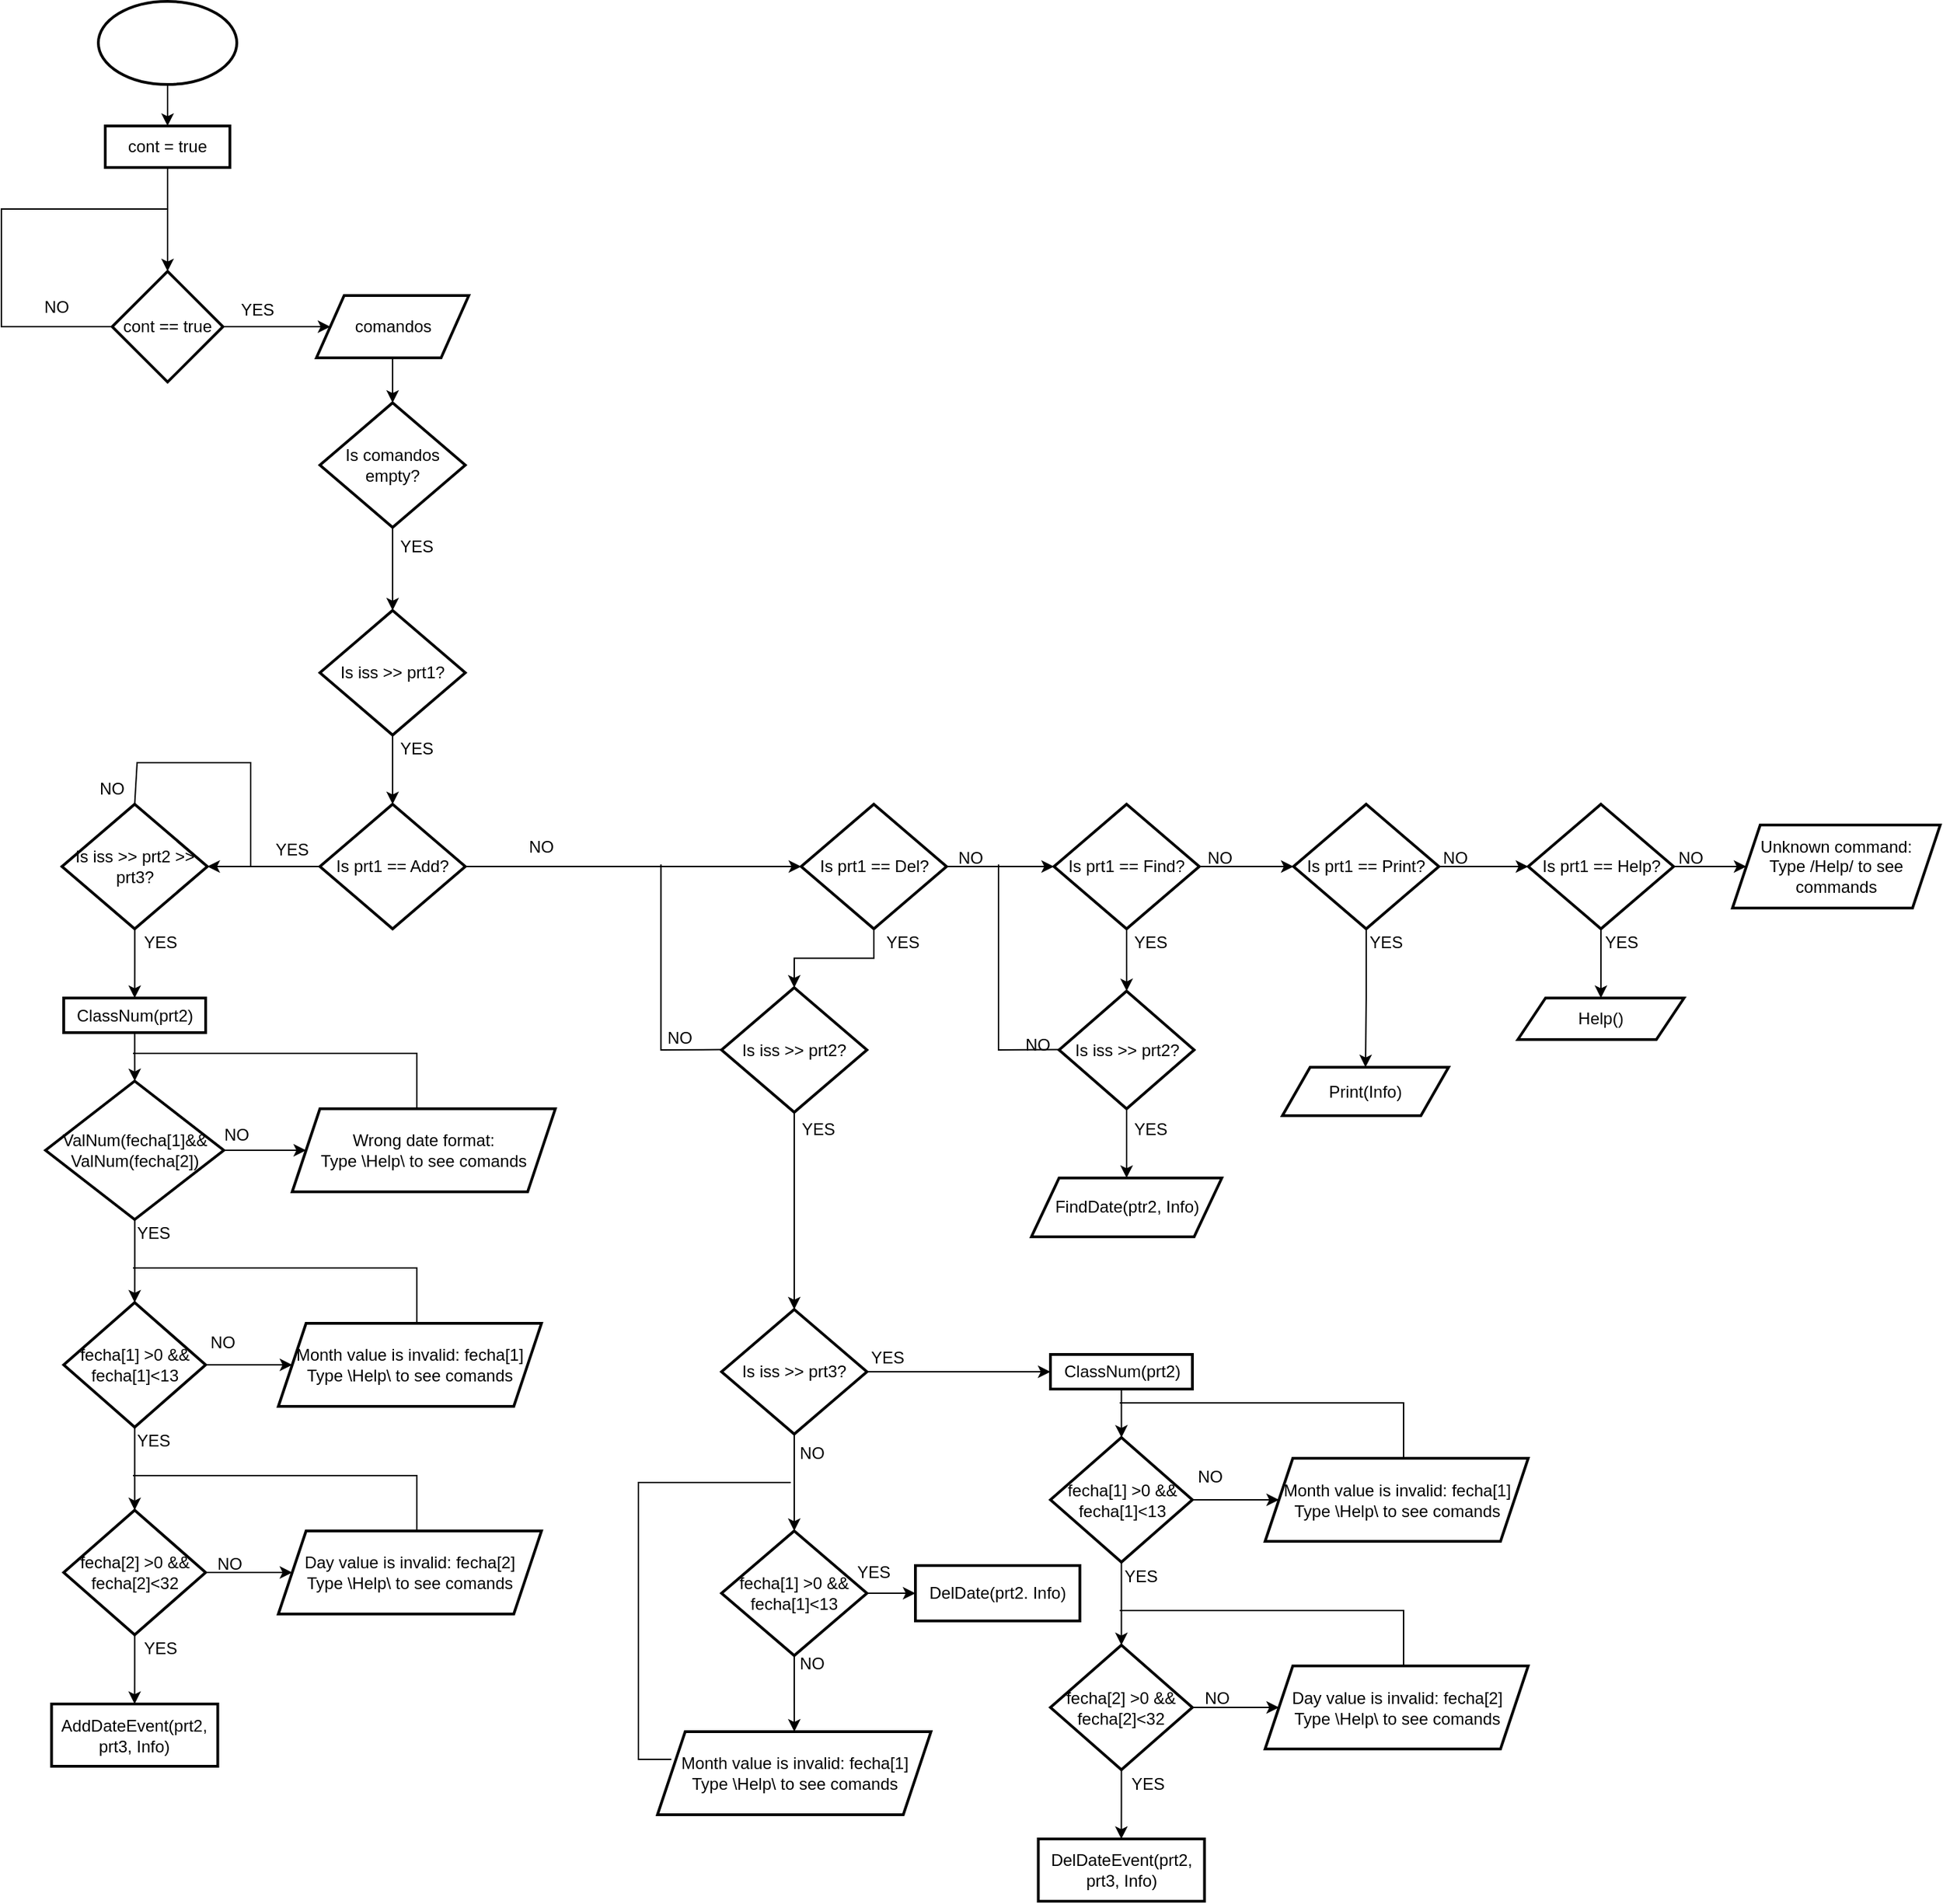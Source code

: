 <mxfile version="24.5.2" type="github">
  <diagram name="Page-1" id="Fae1B0_O_gv1HEavV2QD">
    <mxGraphModel dx="805" dy="651" grid="1" gridSize="10" guides="1" tooltips="1" connect="1" arrows="1" fold="1" page="1" pageScale="1" pageWidth="850" pageHeight="1100" math="0" shadow="0">
      <root>
        <mxCell id="0" />
        <mxCell id="1" parent="0" />
        <mxCell id="jQ9SDy4knth5sN6CVF_G-5" value="" style="edgeStyle=orthogonalEdgeStyle;rounded=0;orthogonalLoop=1;jettySize=auto;html=1;" edge="1" parent="1" source="jQ9SDy4knth5sN6CVF_G-1" target="jQ9SDy4knth5sN6CVF_G-4">
          <mxGeometry relative="1" as="geometry" />
        </mxCell>
        <mxCell id="jQ9SDy4knth5sN6CVF_G-1" value="" style="strokeWidth=2;html=1;shape=mxgraph.flowchart.start_1;whiteSpace=wrap;" vertex="1" parent="1">
          <mxGeometry x="360" y="30" width="100" height="60" as="geometry" />
        </mxCell>
        <mxCell id="jQ9SDy4knth5sN6CVF_G-7" value="" style="edgeStyle=orthogonalEdgeStyle;rounded=0;orthogonalLoop=1;jettySize=auto;html=1;" edge="1" parent="1" source="jQ9SDy4knth5sN6CVF_G-4" target="jQ9SDy4knth5sN6CVF_G-6">
          <mxGeometry relative="1" as="geometry" />
        </mxCell>
        <mxCell id="jQ9SDy4knth5sN6CVF_G-4" value="cont = true" style="whiteSpace=wrap;html=1;strokeWidth=2;" vertex="1" parent="1">
          <mxGeometry x="365" y="120" width="90" height="30" as="geometry" />
        </mxCell>
        <mxCell id="jQ9SDy4knth5sN6CVF_G-11" value="" style="edgeStyle=orthogonalEdgeStyle;rounded=0;orthogonalLoop=1;jettySize=auto;html=1;" edge="1" parent="1" source="jQ9SDy4knth5sN6CVF_G-6" target="jQ9SDy4knth5sN6CVF_G-10">
          <mxGeometry relative="1" as="geometry" />
        </mxCell>
        <mxCell id="jQ9SDy4knth5sN6CVF_G-6" value="cont == true" style="rhombus;whiteSpace=wrap;html=1;strokeWidth=2;" vertex="1" parent="1">
          <mxGeometry x="370" y="225" width="80" height="80" as="geometry" />
        </mxCell>
        <mxCell id="jQ9SDy4knth5sN6CVF_G-19" value="" style="edgeStyle=orthogonalEdgeStyle;rounded=0;orthogonalLoop=1;jettySize=auto;html=1;" edge="1" parent="1" source="jQ9SDy4knth5sN6CVF_G-10" target="jQ9SDy4knth5sN6CVF_G-18">
          <mxGeometry relative="1" as="geometry" />
        </mxCell>
        <mxCell id="jQ9SDy4knth5sN6CVF_G-10" value="comandos" style="shape=parallelogram;perimeter=parallelogramPerimeter;whiteSpace=wrap;html=1;fixedSize=1;strokeWidth=2;" vertex="1" parent="1">
          <mxGeometry x="517.5" y="242.5" width="110" height="45" as="geometry" />
        </mxCell>
        <mxCell id="jQ9SDy4knth5sN6CVF_G-12" value="YES" style="text;html=1;align=center;verticalAlign=middle;whiteSpace=wrap;rounded=0;" vertex="1" parent="1">
          <mxGeometry x="455" y="242.5" width="40" height="20" as="geometry" />
        </mxCell>
        <mxCell id="jQ9SDy4knth5sN6CVF_G-14" value="NO" style="text;html=1;align=center;verticalAlign=middle;whiteSpace=wrap;rounded=0;" vertex="1" parent="1">
          <mxGeometry x="300" y="242.5" width="60" height="17.5" as="geometry" />
        </mxCell>
        <mxCell id="jQ9SDy4knth5sN6CVF_G-23" value="" style="edgeStyle=orthogonalEdgeStyle;rounded=0;orthogonalLoop=1;jettySize=auto;html=1;" edge="1" parent="1" source="jQ9SDy4knth5sN6CVF_G-18" target="jQ9SDy4knth5sN6CVF_G-22">
          <mxGeometry relative="1" as="geometry" />
        </mxCell>
        <mxCell id="jQ9SDy4knth5sN6CVF_G-18" value="Is comandos empty?" style="rhombus;whiteSpace=wrap;html=1;strokeWidth=2;" vertex="1" parent="1">
          <mxGeometry x="520" y="320" width="105" height="90" as="geometry" />
        </mxCell>
        <mxCell id="jQ9SDy4knth5sN6CVF_G-32" value="" style="edgeStyle=orthogonalEdgeStyle;rounded=0;orthogonalLoop=1;jettySize=auto;html=1;" edge="1" parent="1" source="jQ9SDy4knth5sN6CVF_G-22" target="jQ9SDy4knth5sN6CVF_G-31">
          <mxGeometry relative="1" as="geometry" />
        </mxCell>
        <mxCell id="jQ9SDy4knth5sN6CVF_G-22" value="Is iss &amp;gt;&amp;gt; prt1?" style="rhombus;whiteSpace=wrap;html=1;strokeWidth=2;" vertex="1" parent="1">
          <mxGeometry x="520" y="470" width="105" height="90" as="geometry" />
        </mxCell>
        <mxCell id="jQ9SDy4knth5sN6CVF_G-24" value="YES" style="text;html=1;align=center;verticalAlign=middle;whiteSpace=wrap;rounded=0;" vertex="1" parent="1">
          <mxGeometry x="570" y="560" width="40" height="20" as="geometry" />
        </mxCell>
        <mxCell id="jQ9SDy4knth5sN6CVF_G-25" value="YES" style="text;html=1;align=center;verticalAlign=middle;whiteSpace=wrap;rounded=0;" vertex="1" parent="1">
          <mxGeometry x="570" y="410" width="40" height="27.5" as="geometry" />
        </mxCell>
        <mxCell id="jQ9SDy4knth5sN6CVF_G-26" value="NO" style="text;html=1;align=center;verticalAlign=middle;whiteSpace=wrap;rounded=0;" vertex="1" parent="1">
          <mxGeometry x="1480" y="640" width="60" height="17.5" as="geometry" />
        </mxCell>
        <mxCell id="jQ9SDy4knth5sN6CVF_G-27" value="NO" style="text;html=1;align=center;verticalAlign=middle;whiteSpace=wrap;rounded=0;" vertex="1" parent="1">
          <mxGeometry x="650" y="632.5" width="60" height="17.5" as="geometry" />
        </mxCell>
        <mxCell id="jQ9SDy4knth5sN6CVF_G-34" value="" style="edgeStyle=orthogonalEdgeStyle;rounded=0;orthogonalLoop=1;jettySize=auto;html=1;" edge="1" parent="1" source="jQ9SDy4knth5sN6CVF_G-31" target="jQ9SDy4knth5sN6CVF_G-33">
          <mxGeometry relative="1" as="geometry" />
        </mxCell>
        <mxCell id="jQ9SDy4knth5sN6CVF_G-67" value="" style="edgeStyle=orthogonalEdgeStyle;rounded=0;orthogonalLoop=1;jettySize=auto;html=1;" edge="1" parent="1" source="jQ9SDy4knth5sN6CVF_G-31" target="jQ9SDy4knth5sN6CVF_G-66">
          <mxGeometry relative="1" as="geometry" />
        </mxCell>
        <mxCell id="jQ9SDy4knth5sN6CVF_G-31" value="Is prt1 == Add?" style="rhombus;whiteSpace=wrap;html=1;strokeWidth=2;" vertex="1" parent="1">
          <mxGeometry x="520" y="610" width="105" height="90" as="geometry" />
        </mxCell>
        <mxCell id="jQ9SDy4knth5sN6CVF_G-36" value="" style="edgeStyle=orthogonalEdgeStyle;rounded=0;orthogonalLoop=1;jettySize=auto;html=1;" edge="1" parent="1" source="jQ9SDy4knth5sN6CVF_G-33" target="jQ9SDy4knth5sN6CVF_G-35">
          <mxGeometry relative="1" as="geometry" />
        </mxCell>
        <mxCell id="jQ9SDy4knth5sN6CVF_G-110" style="edgeStyle=orthogonalEdgeStyle;rounded=0;orthogonalLoop=1;jettySize=auto;html=1;entryX=0.5;entryY=0;entryDx=0;entryDy=0;" edge="1" parent="1" source="jQ9SDy4knth5sN6CVF_G-33" target="jQ9SDy4knth5sN6CVF_G-109">
          <mxGeometry relative="1" as="geometry" />
        </mxCell>
        <mxCell id="jQ9SDy4knth5sN6CVF_G-33" value="Is prt1 == Del?" style="rhombus;whiteSpace=wrap;html=1;strokeWidth=2;" vertex="1" parent="1">
          <mxGeometry x="867.5" y="610" width="105" height="90" as="geometry" />
        </mxCell>
        <mxCell id="jQ9SDy4knth5sN6CVF_G-38" value="" style="edgeStyle=orthogonalEdgeStyle;rounded=0;orthogonalLoop=1;jettySize=auto;html=1;" edge="1" parent="1" source="jQ9SDy4knth5sN6CVF_G-35" target="jQ9SDy4knth5sN6CVF_G-37">
          <mxGeometry relative="1" as="geometry" />
        </mxCell>
        <mxCell id="jQ9SDy4knth5sN6CVF_G-47" value="" style="edgeStyle=orthogonalEdgeStyle;rounded=0;orthogonalLoop=1;jettySize=auto;html=1;" edge="1" parent="1" source="jQ9SDy4knth5sN6CVF_G-35" target="jQ9SDy4knth5sN6CVF_G-46">
          <mxGeometry relative="1" as="geometry" />
        </mxCell>
        <mxCell id="jQ9SDy4knth5sN6CVF_G-35" value="Is prt1 == Find?" style="rhombus;whiteSpace=wrap;html=1;strokeWidth=2;" vertex="1" parent="1">
          <mxGeometry x="1050" y="610" width="105" height="90" as="geometry" />
        </mxCell>
        <mxCell id="jQ9SDy4knth5sN6CVF_G-40" value="" style="edgeStyle=orthogonalEdgeStyle;rounded=0;orthogonalLoop=1;jettySize=auto;html=1;" edge="1" parent="1" source="jQ9SDy4knth5sN6CVF_G-37" target="jQ9SDy4knth5sN6CVF_G-39">
          <mxGeometry relative="1" as="geometry" />
        </mxCell>
        <mxCell id="jQ9SDy4knth5sN6CVF_G-54" value="" style="edgeStyle=orthogonalEdgeStyle;rounded=0;orthogonalLoop=1;jettySize=auto;html=1;" edge="1" parent="1" source="jQ9SDy4knth5sN6CVF_G-37" target="jQ9SDy4knth5sN6CVF_G-53">
          <mxGeometry relative="1" as="geometry" />
        </mxCell>
        <mxCell id="jQ9SDy4knth5sN6CVF_G-37" value="Is prt1 == Print?" style="rhombus;whiteSpace=wrap;html=1;strokeWidth=2;" vertex="1" parent="1">
          <mxGeometry x="1223" y="610" width="105" height="90" as="geometry" />
        </mxCell>
        <mxCell id="jQ9SDy4knth5sN6CVF_G-44" value="" style="edgeStyle=orthogonalEdgeStyle;rounded=0;orthogonalLoop=1;jettySize=auto;html=1;" edge="1" parent="1" source="jQ9SDy4knth5sN6CVF_G-39" target="jQ9SDy4knth5sN6CVF_G-43">
          <mxGeometry relative="1" as="geometry" />
        </mxCell>
        <mxCell id="jQ9SDy4knth5sN6CVF_G-56" value="" style="edgeStyle=orthogonalEdgeStyle;rounded=0;orthogonalLoop=1;jettySize=auto;html=1;" edge="1" parent="1" source="jQ9SDy4knth5sN6CVF_G-39" target="jQ9SDy4knth5sN6CVF_G-55">
          <mxGeometry relative="1" as="geometry" />
        </mxCell>
        <mxCell id="jQ9SDy4knth5sN6CVF_G-39" value="Is prt1 == Help?" style="rhombus;whiteSpace=wrap;html=1;strokeWidth=2;" vertex="1" parent="1">
          <mxGeometry x="1392.5" y="610" width="105" height="90" as="geometry" />
        </mxCell>
        <mxCell id="jQ9SDy4knth5sN6CVF_G-43" value="Unknown command:&lt;div&gt;Type /Help/ to see commands&lt;/div&gt;" style="shape=parallelogram;perimeter=parallelogramPerimeter;whiteSpace=wrap;html=1;fixedSize=1;strokeWidth=2;" vertex="1" parent="1">
          <mxGeometry x="1540" y="625" width="150" height="60" as="geometry" />
        </mxCell>
        <mxCell id="jQ9SDy4knth5sN6CVF_G-49" value="" style="edgeStyle=orthogonalEdgeStyle;rounded=0;orthogonalLoop=1;jettySize=auto;html=1;" edge="1" parent="1" source="jQ9SDy4knth5sN6CVF_G-46" target="jQ9SDy4knth5sN6CVF_G-48">
          <mxGeometry relative="1" as="geometry" />
        </mxCell>
        <mxCell id="jQ9SDy4knth5sN6CVF_G-46" value="Is iss &amp;gt;&amp;gt; prt2?" style="rhombus;whiteSpace=wrap;html=1;strokeWidth=2;" vertex="1" parent="1">
          <mxGeometry x="1053.75" y="745" width="97.5" height="85" as="geometry" />
        </mxCell>
        <mxCell id="jQ9SDy4knth5sN6CVF_G-48" value="FindDate(ptr2, Info)" style="shape=parallelogram;perimeter=parallelogramPerimeter;whiteSpace=wrap;html=1;fixedSize=1;strokeWidth=2;" vertex="1" parent="1">
          <mxGeometry x="1033.75" y="880" width="137.5" height="42.5" as="geometry" />
        </mxCell>
        <mxCell id="jQ9SDy4knth5sN6CVF_G-53" value="Print(Info)" style="shape=parallelogram;perimeter=parallelogramPerimeter;whiteSpace=wrap;html=1;fixedSize=1;strokeWidth=2;" vertex="1" parent="1">
          <mxGeometry x="1215" y="800" width="120" height="35" as="geometry" />
        </mxCell>
        <mxCell id="jQ9SDy4knth5sN6CVF_G-55" value="Help()" style="shape=parallelogram;perimeter=parallelogramPerimeter;whiteSpace=wrap;html=1;fixedSize=1;strokeWidth=2;" vertex="1" parent="1">
          <mxGeometry x="1385" y="750" width="120" height="30" as="geometry" />
        </mxCell>
        <mxCell id="jQ9SDy4knth5sN6CVF_G-57" value="NO" style="text;html=1;align=center;verticalAlign=middle;whiteSpace=wrap;rounded=0;" vertex="1" parent="1">
          <mxGeometry x="1310" y="640" width="60" height="17.5" as="geometry" />
        </mxCell>
        <mxCell id="jQ9SDy4knth5sN6CVF_G-58" value="NO" style="text;html=1;align=center;verticalAlign=middle;whiteSpace=wrap;rounded=0;" vertex="1" parent="1">
          <mxGeometry x="1022.5" y="770" width="31.25" height="27.5" as="geometry" />
        </mxCell>
        <mxCell id="jQ9SDy4knth5sN6CVF_G-59" value="NO" style="text;html=1;align=center;verticalAlign=middle;whiteSpace=wrap;rounded=0;" vertex="1" parent="1">
          <mxGeometry x="1140" y="640" width="60" height="17.5" as="geometry" />
        </mxCell>
        <mxCell id="jQ9SDy4knth5sN6CVF_G-60" value="NO" style="text;html=1;align=center;verticalAlign=middle;whiteSpace=wrap;rounded=0;" vertex="1" parent="1">
          <mxGeometry x="960" y="640" width="60" height="17.5" as="geometry" />
        </mxCell>
        <mxCell id="jQ9SDy4knth5sN6CVF_G-74" value="" style="edgeStyle=orthogonalEdgeStyle;rounded=0;orthogonalLoop=1;jettySize=auto;html=1;" edge="1" parent="1" source="jQ9SDy4knth5sN6CVF_G-66" target="jQ9SDy4knth5sN6CVF_G-73">
          <mxGeometry relative="1" as="geometry" />
        </mxCell>
        <mxCell id="jQ9SDy4knth5sN6CVF_G-66" value="Is iss &amp;gt;&amp;gt; prt2 &amp;gt;&amp;gt; prt3?" style="rhombus;whiteSpace=wrap;html=1;strokeWidth=2;" vertex="1" parent="1">
          <mxGeometry x="333.75" y="610" width="105" height="90" as="geometry" />
        </mxCell>
        <mxCell id="jQ9SDy4knth5sN6CVF_G-68" value="YES" style="text;html=1;align=center;verticalAlign=middle;whiteSpace=wrap;rounded=0;" vertex="1" parent="1">
          <mxGeometry x="380" y="910" width="40" height="20" as="geometry" />
        </mxCell>
        <mxCell id="jQ9SDy4knth5sN6CVF_G-69" value="YES" style="text;html=1;align=center;verticalAlign=middle;whiteSpace=wrap;rounded=0;" vertex="1" parent="1">
          <mxGeometry x="480" y="632.5" width="40" height="20" as="geometry" />
        </mxCell>
        <mxCell id="jQ9SDy4knth5sN6CVF_G-70" value="YES" style="text;html=1;align=center;verticalAlign=middle;whiteSpace=wrap;rounded=0;" vertex="1" parent="1">
          <mxGeometry x="385" y="700" width="40" height="20" as="geometry" />
        </mxCell>
        <mxCell id="jQ9SDy4knth5sN6CVF_G-81" value="" style="edgeStyle=orthogonalEdgeStyle;rounded=0;orthogonalLoop=1;jettySize=auto;html=1;" edge="1" parent="1" source="jQ9SDy4knth5sN6CVF_G-73" target="jQ9SDy4knth5sN6CVF_G-80">
          <mxGeometry relative="1" as="geometry" />
        </mxCell>
        <mxCell id="jQ9SDy4knth5sN6CVF_G-73" value="ClassNum(prt2)" style="whiteSpace=wrap;html=1;strokeWidth=2;" vertex="1" parent="1">
          <mxGeometry x="335" y="750" width="102.5" height="25" as="geometry" />
        </mxCell>
        <mxCell id="jQ9SDy4knth5sN6CVF_G-76" value="" style="endArrow=none;html=1;rounded=0;exitX=0.5;exitY=0;exitDx=0;exitDy=0;" edge="1" parent="1" source="jQ9SDy4knth5sN6CVF_G-66">
          <mxGeometry width="50" height="50" relative="1" as="geometry">
            <mxPoint x="390" y="600" as="sourcePoint" />
            <mxPoint x="470" y="655" as="targetPoint" />
            <Array as="points">
              <mxPoint x="388" y="580" />
              <mxPoint x="470" y="580" />
            </Array>
          </mxGeometry>
        </mxCell>
        <mxCell id="jQ9SDy4knth5sN6CVF_G-77" value="NO" style="text;html=1;align=center;verticalAlign=middle;whiteSpace=wrap;rounded=0;" vertex="1" parent="1">
          <mxGeometry x="420" y="990" width="60" height="17.5" as="geometry" />
        </mxCell>
        <mxCell id="jQ9SDy4knth5sN6CVF_G-78" value="NO" style="text;html=1;align=center;verticalAlign=middle;whiteSpace=wrap;rounded=0;" vertex="1" parent="1">
          <mxGeometry x="430" y="840" width="60" height="17.5" as="geometry" />
        </mxCell>
        <mxCell id="jQ9SDy4knth5sN6CVF_G-79" value="NO" style="text;html=1;align=center;verticalAlign=middle;whiteSpace=wrap;rounded=0;" vertex="1" parent="1">
          <mxGeometry x="340" y="590" width="60" height="17.5" as="geometry" />
        </mxCell>
        <mxCell id="jQ9SDy4knth5sN6CVF_G-83" value="" style="edgeStyle=orthogonalEdgeStyle;rounded=0;orthogonalLoop=1;jettySize=auto;html=1;" edge="1" parent="1" source="jQ9SDy4knth5sN6CVF_G-80" target="jQ9SDy4knth5sN6CVF_G-82">
          <mxGeometry relative="1" as="geometry" />
        </mxCell>
        <mxCell id="jQ9SDy4knth5sN6CVF_G-91" value="" style="edgeStyle=orthogonalEdgeStyle;rounded=0;orthogonalLoop=1;jettySize=auto;html=1;" edge="1" parent="1" source="jQ9SDy4knth5sN6CVF_G-80" target="jQ9SDy4knth5sN6CVF_G-90">
          <mxGeometry relative="1" as="geometry" />
        </mxCell>
        <mxCell id="jQ9SDy4knth5sN6CVF_G-80" value="ValNum(fecha[1]&lt;span style=&quot;background-color: initial;&quot;&gt;&amp;amp;&amp;amp;&lt;/span&gt;&lt;div&gt;ValNum(fecha[2])&lt;/div&gt;" style="rhombus;whiteSpace=wrap;html=1;strokeWidth=2;" vertex="1" parent="1">
          <mxGeometry x="321.87" y="810" width="128.75" height="100" as="geometry" />
        </mxCell>
        <mxCell id="jQ9SDy4knth5sN6CVF_G-87" value="" style="edgeStyle=orthogonalEdgeStyle;rounded=0;orthogonalLoop=1;jettySize=auto;html=1;" edge="1" parent="1" source="jQ9SDy4knth5sN6CVF_G-82" target="jQ9SDy4knth5sN6CVF_G-86">
          <mxGeometry relative="1" as="geometry" />
        </mxCell>
        <mxCell id="jQ9SDy4knth5sN6CVF_G-96" style="edgeStyle=orthogonalEdgeStyle;rounded=0;orthogonalLoop=1;jettySize=auto;html=1;" edge="1" parent="1" source="jQ9SDy4knth5sN6CVF_G-82" target="jQ9SDy4knth5sN6CVF_G-93">
          <mxGeometry relative="1" as="geometry" />
        </mxCell>
        <mxCell id="jQ9SDy4knth5sN6CVF_G-82" value="fecha[1] &amp;gt;0 &amp;amp;&amp;amp;&lt;div&gt;fecha[1]&amp;lt;13&lt;/div&gt;" style="rhombus;whiteSpace=wrap;html=1;strokeWidth=2;" vertex="1" parent="1">
          <mxGeometry x="335" y="970" width="102.5" height="90" as="geometry" />
        </mxCell>
        <mxCell id="jQ9SDy4knth5sN6CVF_G-89" value="" style="edgeStyle=orthogonalEdgeStyle;rounded=0;orthogonalLoop=1;jettySize=auto;html=1;" edge="1" parent="1" source="jQ9SDy4knth5sN6CVF_G-86" target="jQ9SDy4knth5sN6CVF_G-88">
          <mxGeometry relative="1" as="geometry" />
        </mxCell>
        <mxCell id="jQ9SDy4knth5sN6CVF_G-97" style="edgeStyle=orthogonalEdgeStyle;rounded=0;orthogonalLoop=1;jettySize=auto;html=1;entryX=0;entryY=0.5;entryDx=0;entryDy=0;" edge="1" parent="1" source="jQ9SDy4knth5sN6CVF_G-86" target="jQ9SDy4knth5sN6CVF_G-92">
          <mxGeometry relative="1" as="geometry" />
        </mxCell>
        <mxCell id="jQ9SDy4knth5sN6CVF_G-86" value="fecha[2] &amp;gt;0 &amp;amp;&amp;amp;&lt;div&gt;fecha[2]&amp;lt;32&lt;/div&gt;" style="rhombus;whiteSpace=wrap;html=1;strokeWidth=2;" vertex="1" parent="1">
          <mxGeometry x="334.99" y="1120" width="102.5" height="90" as="geometry" />
        </mxCell>
        <mxCell id="jQ9SDy4knth5sN6CVF_G-88" value="AddDateEvent(prt2, prt3, Info)" style="whiteSpace=wrap;html=1;strokeWidth=2;" vertex="1" parent="1">
          <mxGeometry x="326.24" y="1260" width="120" height="45" as="geometry" />
        </mxCell>
        <mxCell id="jQ9SDy4knth5sN6CVF_G-90" value="Wrong date format:&lt;div&gt;&lt;div&gt;Type \Help\ to see comands&lt;/div&gt;&lt;/div&gt;" style="shape=parallelogram;perimeter=parallelogramPerimeter;whiteSpace=wrap;html=1;fixedSize=1;strokeWidth=2;" vertex="1" parent="1">
          <mxGeometry x="500" y="830" width="190" height="60" as="geometry" />
        </mxCell>
        <mxCell id="jQ9SDy4knth5sN6CVF_G-92" value="&lt;div&gt;&lt;span style=&quot;background-color: initial;&quot;&gt;Day value is invalid: fecha[2]&lt;/span&gt;&lt;/div&gt;&lt;div&gt;Type \Help\ to see comands&lt;/div&gt;" style="shape=parallelogram;perimeter=parallelogramPerimeter;whiteSpace=wrap;html=1;fixedSize=1;strokeWidth=2;" vertex="1" parent="1">
          <mxGeometry x="490" y="1135" width="190" height="60" as="geometry" />
        </mxCell>
        <mxCell id="jQ9SDy4knth5sN6CVF_G-93" value="Month value is invalid: fecha[1]&lt;div&gt;Type \Help\ to see comands&lt;/div&gt;" style="shape=parallelogram;perimeter=parallelogramPerimeter;whiteSpace=wrap;html=1;fixedSize=1;strokeWidth=2;" vertex="1" parent="1">
          <mxGeometry x="490" y="985" width="190" height="60" as="geometry" />
        </mxCell>
        <mxCell id="jQ9SDy4knth5sN6CVF_G-99" style="edgeStyle=orthogonalEdgeStyle;rounded=0;orthogonalLoop=1;jettySize=auto;html=1;exitX=0.5;exitY=1;exitDx=0;exitDy=0;" edge="1" parent="1" source="jQ9SDy4knth5sN6CVF_G-77" target="jQ9SDy4knth5sN6CVF_G-77">
          <mxGeometry relative="1" as="geometry" />
        </mxCell>
        <mxCell id="jQ9SDy4knth5sN6CVF_G-103" value="YES" style="text;html=1;align=center;verticalAlign=middle;whiteSpace=wrap;rounded=0;" vertex="1" parent="1">
          <mxGeometry x="385" y="1210" width="40" height="20" as="geometry" />
        </mxCell>
        <mxCell id="jQ9SDy4knth5sN6CVF_G-104" value="YES" style="text;html=1;align=center;verticalAlign=middle;whiteSpace=wrap;rounded=0;" vertex="1" parent="1">
          <mxGeometry x="380" y="1060" width="40" height="20" as="geometry" />
        </mxCell>
        <mxCell id="jQ9SDy4knth5sN6CVF_G-105" value="NO" style="text;html=1;align=center;verticalAlign=middle;whiteSpace=wrap;rounded=0;" vertex="1" parent="1">
          <mxGeometry x="425" y="1150" width="60" height="17.5" as="geometry" />
        </mxCell>
        <mxCell id="jQ9SDy4knth5sN6CVF_G-106" value="" style="endArrow=none;html=1;rounded=0;exitX=0.5;exitY=0;exitDx=0;exitDy=0;" edge="1" parent="1">
          <mxGeometry width="50" height="50" relative="1" as="geometry">
            <mxPoint x="590" y="830" as="sourcePoint" />
            <mxPoint x="385" y="790" as="targetPoint" />
            <Array as="points">
              <mxPoint x="590" y="790" />
            </Array>
          </mxGeometry>
        </mxCell>
        <mxCell id="jQ9SDy4knth5sN6CVF_G-107" value="" style="endArrow=none;html=1;rounded=0;exitX=0.5;exitY=0;exitDx=0;exitDy=0;" edge="1" parent="1">
          <mxGeometry width="50" height="50" relative="1" as="geometry">
            <mxPoint x="590" y="1135" as="sourcePoint" />
            <mxPoint x="385" y="1095" as="targetPoint" />
            <Array as="points">
              <mxPoint x="590" y="1095" />
            </Array>
          </mxGeometry>
        </mxCell>
        <mxCell id="jQ9SDy4knth5sN6CVF_G-108" value="" style="endArrow=none;html=1;rounded=0;exitX=0.5;exitY=0;exitDx=0;exitDy=0;" edge="1" parent="1">
          <mxGeometry width="50" height="50" relative="1" as="geometry">
            <mxPoint x="590" y="985" as="sourcePoint" />
            <mxPoint x="385" y="945" as="targetPoint" />
            <Array as="points">
              <mxPoint x="590" y="945" />
            </Array>
          </mxGeometry>
        </mxCell>
        <mxCell id="jQ9SDy4knth5sN6CVF_G-112" value="" style="edgeStyle=orthogonalEdgeStyle;rounded=0;orthogonalLoop=1;jettySize=auto;html=1;" edge="1" parent="1" source="jQ9SDy4knth5sN6CVF_G-109" target="jQ9SDy4knth5sN6CVF_G-111">
          <mxGeometry relative="1" as="geometry" />
        </mxCell>
        <mxCell id="jQ9SDy4knth5sN6CVF_G-109" value="Is iss &amp;gt;&amp;gt; prt2?" style="rhombus;whiteSpace=wrap;html=1;strokeWidth=2;" vertex="1" parent="1">
          <mxGeometry x="810" y="742.5" width="105" height="90" as="geometry" />
        </mxCell>
        <mxCell id="jQ9SDy4knth5sN6CVF_G-140" style="edgeStyle=orthogonalEdgeStyle;rounded=0;orthogonalLoop=1;jettySize=auto;html=1;entryX=0;entryY=0.5;entryDx=0;entryDy=0;" edge="1" parent="1" source="jQ9SDy4knth5sN6CVF_G-111" target="jQ9SDy4knth5sN6CVF_G-115">
          <mxGeometry relative="1" as="geometry" />
        </mxCell>
        <mxCell id="jQ9SDy4knth5sN6CVF_G-142" value="" style="edgeStyle=orthogonalEdgeStyle;rounded=0;orthogonalLoop=1;jettySize=auto;html=1;" edge="1" parent="1" source="jQ9SDy4knth5sN6CVF_G-111" target="jQ9SDy4knth5sN6CVF_G-141">
          <mxGeometry relative="1" as="geometry" />
        </mxCell>
        <mxCell id="jQ9SDy4knth5sN6CVF_G-111" value="Is iss &amp;gt;&amp;gt; prt3?" style="rhombus;whiteSpace=wrap;html=1;strokeWidth=2;" vertex="1" parent="1">
          <mxGeometry x="810" y="975" width="105" height="90" as="geometry" />
        </mxCell>
        <mxCell id="jQ9SDy4knth5sN6CVF_G-114" value="" style="edgeStyle=orthogonalEdgeStyle;rounded=0;orthogonalLoop=1;jettySize=auto;html=1;" edge="1" parent="1" source="jQ9SDy4knth5sN6CVF_G-115">
          <mxGeometry relative="1" as="geometry">
            <mxPoint x="1098.8" y="1067.543" as="targetPoint" />
          </mxGeometry>
        </mxCell>
        <mxCell id="jQ9SDy4knth5sN6CVF_G-115" value="ClassNum(prt2)" style="whiteSpace=wrap;html=1;strokeWidth=2;" vertex="1" parent="1">
          <mxGeometry x="1047.5" y="1007.5" width="102.5" height="25" as="geometry" />
        </mxCell>
        <mxCell id="jQ9SDy4knth5sN6CVF_G-116" value="NO" style="text;html=1;align=center;verticalAlign=middle;whiteSpace=wrap;rounded=0;" vertex="1" parent="1">
          <mxGeometry x="1132.5" y="1087.5" width="60" height="17.5" as="geometry" />
        </mxCell>
        <mxCell id="jQ9SDy4knth5sN6CVF_G-121" value="" style="edgeStyle=orthogonalEdgeStyle;rounded=0;orthogonalLoop=1;jettySize=auto;html=1;" edge="1" parent="1" source="jQ9SDy4knth5sN6CVF_G-123" target="jQ9SDy4knth5sN6CVF_G-126">
          <mxGeometry relative="1" as="geometry" />
        </mxCell>
        <mxCell id="jQ9SDy4knth5sN6CVF_G-122" style="edgeStyle=orthogonalEdgeStyle;rounded=0;orthogonalLoop=1;jettySize=auto;html=1;" edge="1" parent="1" source="jQ9SDy4knth5sN6CVF_G-123" target="jQ9SDy4knth5sN6CVF_G-130">
          <mxGeometry relative="1" as="geometry" />
        </mxCell>
        <mxCell id="jQ9SDy4knth5sN6CVF_G-123" value="fecha[1] &amp;gt;0 &amp;amp;&amp;amp;&lt;div&gt;fecha[1]&amp;lt;13&lt;/div&gt;" style="rhombus;whiteSpace=wrap;html=1;strokeWidth=2;" vertex="1" parent="1">
          <mxGeometry x="1047.5" y="1067.5" width="102.5" height="90" as="geometry" />
        </mxCell>
        <mxCell id="jQ9SDy4knth5sN6CVF_G-124" value="" style="edgeStyle=orthogonalEdgeStyle;rounded=0;orthogonalLoop=1;jettySize=auto;html=1;" edge="1" parent="1" source="jQ9SDy4knth5sN6CVF_G-126" target="jQ9SDy4knth5sN6CVF_G-127">
          <mxGeometry relative="1" as="geometry" />
        </mxCell>
        <mxCell id="jQ9SDy4knth5sN6CVF_G-125" style="edgeStyle=orthogonalEdgeStyle;rounded=0;orthogonalLoop=1;jettySize=auto;html=1;entryX=0;entryY=0.5;entryDx=0;entryDy=0;" edge="1" parent="1" source="jQ9SDy4knth5sN6CVF_G-126" target="jQ9SDy4knth5sN6CVF_G-129">
          <mxGeometry relative="1" as="geometry" />
        </mxCell>
        <mxCell id="jQ9SDy4knth5sN6CVF_G-126" value="fecha[2] &amp;gt;0 &amp;amp;&amp;amp;&lt;div&gt;fecha[2]&amp;lt;32&lt;/div&gt;" style="rhombus;whiteSpace=wrap;html=1;strokeWidth=2;" vertex="1" parent="1">
          <mxGeometry x="1047.49" y="1217.5" width="102.5" height="90" as="geometry" />
        </mxCell>
        <mxCell id="jQ9SDy4knth5sN6CVF_G-127" value="DelDateEvent(prt2, prt3, Info)" style="whiteSpace=wrap;html=1;strokeWidth=2;" vertex="1" parent="1">
          <mxGeometry x="1038.74" y="1357.5" width="120" height="45" as="geometry" />
        </mxCell>
        <mxCell id="jQ9SDy4knth5sN6CVF_G-129" value="&lt;div&gt;&lt;span style=&quot;background-color: initial;&quot;&gt;Day value is invalid: fecha[2]&lt;/span&gt;&lt;/div&gt;&lt;div&gt;Type \Help\ to see comands&lt;/div&gt;" style="shape=parallelogram;perimeter=parallelogramPerimeter;whiteSpace=wrap;html=1;fixedSize=1;strokeWidth=2;" vertex="1" parent="1">
          <mxGeometry x="1202.5" y="1232.5" width="190" height="60" as="geometry" />
        </mxCell>
        <mxCell id="jQ9SDy4knth5sN6CVF_G-130" value="Month value is invalid: fecha[1]&lt;div&gt;Type \Help\ to see comands&lt;/div&gt;" style="shape=parallelogram;perimeter=parallelogramPerimeter;whiteSpace=wrap;html=1;fixedSize=1;strokeWidth=2;" vertex="1" parent="1">
          <mxGeometry x="1202.5" y="1082.5" width="190" height="60" as="geometry" />
        </mxCell>
        <mxCell id="jQ9SDy4knth5sN6CVF_G-131" style="edgeStyle=orthogonalEdgeStyle;rounded=0;orthogonalLoop=1;jettySize=auto;html=1;exitX=0.5;exitY=1;exitDx=0;exitDy=0;" edge="1" parent="1" source="jQ9SDy4knth5sN6CVF_G-116" target="jQ9SDy4knth5sN6CVF_G-116">
          <mxGeometry relative="1" as="geometry" />
        </mxCell>
        <mxCell id="jQ9SDy4knth5sN6CVF_G-132" value="YES" style="text;html=1;align=center;verticalAlign=middle;whiteSpace=wrap;rounded=0;" vertex="1" parent="1">
          <mxGeometry x="1097.5" y="1307.5" width="40" height="20" as="geometry" />
        </mxCell>
        <mxCell id="jQ9SDy4knth5sN6CVF_G-133" value="YES" style="text;html=1;align=center;verticalAlign=middle;whiteSpace=wrap;rounded=0;" vertex="1" parent="1">
          <mxGeometry x="1092.5" y="1157.5" width="40" height="20" as="geometry" />
        </mxCell>
        <mxCell id="jQ9SDy4knth5sN6CVF_G-134" value="NO" style="text;html=1;align=center;verticalAlign=middle;whiteSpace=wrap;rounded=0;" vertex="1" parent="1">
          <mxGeometry x="1137.5" y="1247.5" width="60" height="17.5" as="geometry" />
        </mxCell>
        <mxCell id="jQ9SDy4knth5sN6CVF_G-136" value="" style="endArrow=none;html=1;rounded=0;exitX=0.5;exitY=0;exitDx=0;exitDy=0;" edge="1" parent="1">
          <mxGeometry width="50" height="50" relative="1" as="geometry">
            <mxPoint x="1302.5" y="1232.5" as="sourcePoint" />
            <mxPoint x="1097.5" y="1192.5" as="targetPoint" />
            <Array as="points">
              <mxPoint x="1302.5" y="1192.5" />
            </Array>
          </mxGeometry>
        </mxCell>
        <mxCell id="jQ9SDy4knth5sN6CVF_G-137" value="" style="endArrow=none;html=1;rounded=0;exitX=0.5;exitY=0;exitDx=0;exitDy=0;" edge="1" parent="1">
          <mxGeometry width="50" height="50" relative="1" as="geometry">
            <mxPoint x="1302.5" y="1082.5" as="sourcePoint" />
            <mxPoint x="1097.5" y="1042.5" as="targetPoint" />
            <Array as="points">
              <mxPoint x="1302.5" y="1042.5" />
            </Array>
          </mxGeometry>
        </mxCell>
        <mxCell id="jQ9SDy4knth5sN6CVF_G-144" value="" style="edgeStyle=orthogonalEdgeStyle;rounded=0;orthogonalLoop=1;jettySize=auto;html=1;" edge="1" parent="1" source="jQ9SDy4knth5sN6CVF_G-141" target="jQ9SDy4knth5sN6CVF_G-143">
          <mxGeometry relative="1" as="geometry" />
        </mxCell>
        <mxCell id="jQ9SDy4knth5sN6CVF_G-146" value="" style="edgeStyle=orthogonalEdgeStyle;rounded=0;orthogonalLoop=1;jettySize=auto;html=1;" edge="1" parent="1" source="jQ9SDy4knth5sN6CVF_G-141" target="jQ9SDy4knth5sN6CVF_G-145">
          <mxGeometry relative="1" as="geometry" />
        </mxCell>
        <mxCell id="jQ9SDy4knth5sN6CVF_G-141" value="fecha[1] &amp;gt;0 &amp;amp;&amp;amp;&lt;div&gt;fecha[1]&amp;lt;13&lt;/div&gt;" style="rhombus;whiteSpace=wrap;html=1;strokeWidth=2;" vertex="1" parent="1">
          <mxGeometry x="810" y="1135" width="105" height="90" as="geometry" />
        </mxCell>
        <mxCell id="jQ9SDy4knth5sN6CVF_G-143" value="DelDate(prt2. Info)" style="whiteSpace=wrap;html=1;strokeWidth=2;" vertex="1" parent="1">
          <mxGeometry x="950" y="1160" width="118.76" height="40" as="geometry" />
        </mxCell>
        <mxCell id="jQ9SDy4knth5sN6CVF_G-145" value="Month value is invalid: fecha[1]&lt;div&gt;Type \Help\ to see comands&lt;/div&gt;" style="shape=parallelogram;perimeter=parallelogramPerimeter;whiteSpace=wrap;html=1;fixedSize=1;strokeWidth=2;" vertex="1" parent="1">
          <mxGeometry x="763.75" y="1280" width="197.5" height="60" as="geometry" />
        </mxCell>
        <mxCell id="jQ9SDy4knth5sN6CVF_G-148" value="NO" style="text;html=1;align=center;verticalAlign=middle;whiteSpace=wrap;rounded=0;" vertex="1" parent="1">
          <mxGeometry x="860" y="1217.5" width="31.25" height="27.5" as="geometry" />
        </mxCell>
        <mxCell id="jQ9SDy4knth5sN6CVF_G-149" value="NO" style="text;html=1;align=center;verticalAlign=middle;whiteSpace=wrap;rounded=0;" vertex="1" parent="1">
          <mxGeometry x="860" y="1065" width="31.25" height="27.5" as="geometry" />
        </mxCell>
        <mxCell id="jQ9SDy4knth5sN6CVF_G-150" value="" style="endArrow=none;html=1;rounded=0;exitX=0;exitY=0.5;exitDx=0;exitDy=0;" edge="1" parent="1">
          <mxGeometry width="50" height="50" relative="1" as="geometry">
            <mxPoint x="773.75" y="1300" as="sourcePoint" />
            <mxPoint x="860" y="1100" as="targetPoint" />
            <Array as="points">
              <mxPoint x="750" y="1300" />
              <mxPoint x="750" y="1100" />
            </Array>
          </mxGeometry>
        </mxCell>
        <mxCell id="jQ9SDy4knth5sN6CVF_G-151" value="YES" style="text;html=1;align=center;verticalAlign=middle;whiteSpace=wrap;rounded=0;" vertex="1" parent="1">
          <mxGeometry x="1440" y="700" width="40" height="20" as="geometry" />
        </mxCell>
        <mxCell id="jQ9SDy4knth5sN6CVF_G-152" value="YES" style="text;html=1;align=center;verticalAlign=middle;whiteSpace=wrap;rounded=0;" vertex="1" parent="1">
          <mxGeometry x="910" y="1000" width="40" height="20" as="geometry" />
        </mxCell>
        <mxCell id="jQ9SDy4knth5sN6CVF_G-153" value="YES" style="text;html=1;align=center;verticalAlign=middle;whiteSpace=wrap;rounded=0;" vertex="1" parent="1">
          <mxGeometry x="900" y="1155" width="40" height="20" as="geometry" />
        </mxCell>
        <mxCell id="jQ9SDy4knth5sN6CVF_G-155" value="YES" style="text;html=1;align=center;verticalAlign=middle;whiteSpace=wrap;rounded=0;" vertex="1" parent="1">
          <mxGeometry x="1270" y="700" width="40" height="20" as="geometry" />
        </mxCell>
        <mxCell id="jQ9SDy4knth5sN6CVF_G-156" value="YES" style="text;html=1;align=center;verticalAlign=middle;whiteSpace=wrap;rounded=0;" vertex="1" parent="1">
          <mxGeometry x="1100" y="700" width="40" height="20" as="geometry" />
        </mxCell>
        <mxCell id="jQ9SDy4knth5sN6CVF_G-157" value="YES" style="text;html=1;align=center;verticalAlign=middle;whiteSpace=wrap;rounded=0;" vertex="1" parent="1">
          <mxGeometry x="921.25" y="700" width="40" height="20" as="geometry" />
        </mxCell>
        <mxCell id="jQ9SDy4knth5sN6CVF_G-158" value="YES" style="text;html=1;align=center;verticalAlign=middle;whiteSpace=wrap;rounded=0;" vertex="1" parent="1">
          <mxGeometry x="1100" y="835" width="40" height="20" as="geometry" />
        </mxCell>
        <mxCell id="jQ9SDy4knth5sN6CVF_G-159" value="YES" style="text;html=1;align=center;verticalAlign=middle;whiteSpace=wrap;rounded=0;" vertex="1" parent="1">
          <mxGeometry x="860" y="835" width="40" height="20" as="geometry" />
        </mxCell>
        <mxCell id="jQ9SDy4knth5sN6CVF_G-161" value="NO" style="text;html=1;align=center;verticalAlign=middle;whiteSpace=wrap;rounded=0;" vertex="1" parent="1">
          <mxGeometry x="750" y="770" width="60" height="17.5" as="geometry" />
        </mxCell>
        <mxCell id="jQ9SDy4knth5sN6CVF_G-162" value="" style="endArrow=none;html=1;rounded=0;exitX=0;exitY=0.5;exitDx=0;exitDy=0;" edge="1" parent="1">
          <mxGeometry width="50" height="50" relative="1" as="geometry">
            <mxPoint x="1053.75" y="787.25" as="sourcePoint" />
            <mxPoint x="1010" y="653.5" as="targetPoint" />
            <Array as="points">
              <mxPoint x="1010" y="787.5" />
            </Array>
          </mxGeometry>
        </mxCell>
        <mxCell id="jQ9SDy4knth5sN6CVF_G-163" value="" style="endArrow=none;html=1;rounded=0;exitX=0;exitY=0.5;exitDx=0;exitDy=0;" edge="1" parent="1">
          <mxGeometry width="50" height="50" relative="1" as="geometry">
            <mxPoint x="810" y="787.25" as="sourcePoint" />
            <mxPoint x="766.25" y="653.5" as="targetPoint" />
            <Array as="points">
              <mxPoint x="766.25" y="787.5" />
            </Array>
          </mxGeometry>
        </mxCell>
        <mxCell id="jQ9SDy4knth5sN6CVF_G-164" value="" style="endArrow=none;html=1;rounded=0;exitX=0;exitY=0.5;exitDx=0;exitDy=0;" edge="1" parent="1" source="jQ9SDy4knth5sN6CVF_G-6">
          <mxGeometry width="50" height="50" relative="1" as="geometry">
            <mxPoint x="590" y="280" as="sourcePoint" />
            <mxPoint x="410" y="180" as="targetPoint" />
            <Array as="points">
              <mxPoint x="290" y="265" />
              <mxPoint x="290" y="180" />
            </Array>
          </mxGeometry>
        </mxCell>
      </root>
    </mxGraphModel>
  </diagram>
</mxfile>
